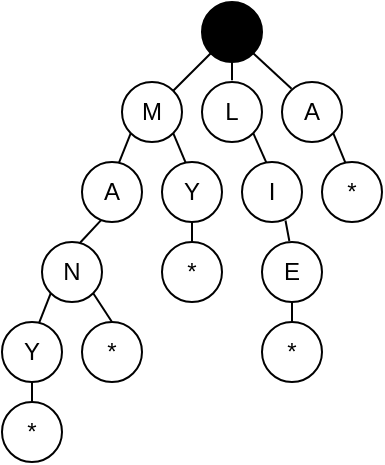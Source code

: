 <mxfile>
    <diagram id="dPE2RsX8EL7WanohQ1Vq" name="Page-1">
        <mxGraphModel dx="560" dy="635" grid="1" gridSize="10" guides="1" tooltips="1" connect="1" arrows="1" fold="1" page="1" pageScale="1" pageWidth="850" pageHeight="1100" math="0" shadow="0">
            <root>
                <mxCell id="0"/>
                <mxCell id="1" parent="0"/>
                <mxCell id="28" style="edgeStyle=none;html=1;exitX=1;exitY=1;exitDx=0;exitDy=0;entryX=0.406;entryY=0.011;entryDx=0;entryDy=0;entryPerimeter=0;endArrow=none;endFill=0;" parent="1" source="5" target="15" edge="1">
                    <mxGeometry relative="1" as="geometry"/>
                </mxCell>
                <mxCell id="5" value="L" style="ellipse;whiteSpace=wrap;html=1;aspect=fixed;fillColor=default;" parent="1" vertex="1">
                    <mxGeometry x="170" y="120" width="30" height="30" as="geometry"/>
                </mxCell>
                <mxCell id="6" style="edgeStyle=none;html=1;exitX=0;exitY=1;exitDx=0;exitDy=0;entryX=1;entryY=0;entryDx=0;entryDy=0;endArrow=none;endFill=0;" parent="1" source="8" target="11" edge="1">
                    <mxGeometry relative="1" as="geometry"/>
                </mxCell>
                <mxCell id="24" style="edgeStyle=none;html=1;exitX=0.5;exitY=1;exitDx=0;exitDy=0;entryX=0.5;entryY=-0.031;entryDx=0;entryDy=0;entryPerimeter=0;endArrow=none;endFill=0;" parent="1" source="8" target="5" edge="1">
                    <mxGeometry relative="1" as="geometry"/>
                </mxCell>
                <mxCell id="25" style="edgeStyle=none;html=1;exitX=1;exitY=1;exitDx=0;exitDy=0;entryX=0.16;entryY=0.113;entryDx=0;entryDy=0;entryPerimeter=0;endArrow=none;endFill=0;" parent="1" source="8" target="14" edge="1">
                    <mxGeometry relative="1" as="geometry"/>
                </mxCell>
                <mxCell id="8" value="" style="ellipse;whiteSpace=wrap;html=1;aspect=fixed;fillColor=#000000;" parent="1" vertex="1">
                    <mxGeometry x="170" y="80" width="30" height="30" as="geometry"/>
                </mxCell>
                <mxCell id="26" style="edgeStyle=none;html=1;exitX=0;exitY=1;exitDx=0;exitDy=0;entryX=0.617;entryY=0.011;entryDx=0;entryDy=0;entryPerimeter=0;endArrow=none;endFill=0;" parent="1" source="11" target="13" edge="1">
                    <mxGeometry relative="1" as="geometry"/>
                </mxCell>
                <mxCell id="27" style="edgeStyle=none;html=1;exitX=1;exitY=1;exitDx=0;exitDy=0;entryX=0.394;entryY=0.011;entryDx=0;entryDy=0;entryPerimeter=0;endArrow=none;endFill=0;" parent="1" source="11" target="12" edge="1">
                    <mxGeometry relative="1" as="geometry"/>
                </mxCell>
                <mxCell id="11" value="M" style="ellipse;whiteSpace=wrap;html=1;aspect=fixed;" parent="1" vertex="1">
                    <mxGeometry x="130" y="120" width="30" height="30" as="geometry"/>
                </mxCell>
                <mxCell id="31" style="edgeStyle=none;html=1;exitX=0.5;exitY=1;exitDx=0;exitDy=0;entryX=0.5;entryY=0;entryDx=0;entryDy=0;endArrow=none;endFill=0;" parent="1" source="12" target="21" edge="1">
                    <mxGeometry relative="1" as="geometry"/>
                </mxCell>
                <mxCell id="12" value="Y" style="ellipse;whiteSpace=wrap;html=1;aspect=fixed;" parent="1" vertex="1">
                    <mxGeometry x="150" y="160" width="30" height="30" as="geometry"/>
                </mxCell>
                <mxCell id="32" style="edgeStyle=none;html=1;exitX=0.315;exitY=0.972;exitDx=0;exitDy=0;entryX=0.607;entryY=0.042;entryDx=0;entryDy=0;entryPerimeter=0;endArrow=none;endFill=0;exitPerimeter=0;" parent="1" source="13" target="17" edge="1">
                    <mxGeometry relative="1" as="geometry"/>
                </mxCell>
                <mxCell id="13" value="A" style="ellipse;whiteSpace=wrap;html=1;aspect=fixed;" parent="1" vertex="1">
                    <mxGeometry x="110" y="160" width="30" height="30" as="geometry"/>
                </mxCell>
                <mxCell id="29" style="edgeStyle=none;html=1;exitX=1;exitY=1;exitDx=0;exitDy=0;entryX=0.394;entryY=0.022;entryDx=0;entryDy=0;entryPerimeter=0;endArrow=none;endFill=0;" parent="1" source="14" target="16" edge="1">
                    <mxGeometry relative="1" as="geometry"/>
                </mxCell>
                <mxCell id="14" value="A" style="ellipse;whiteSpace=wrap;html=1;aspect=fixed;fillColor=default;" parent="1" vertex="1">
                    <mxGeometry x="210" y="120" width="30" height="30" as="geometry"/>
                </mxCell>
                <mxCell id="30" style="edgeStyle=none;html=1;exitX=0.725;exitY=0.975;exitDx=0;exitDy=0;entryX=0.456;entryY=-0.016;entryDx=0;entryDy=0;entryPerimeter=0;endArrow=none;endFill=0;exitPerimeter=0;" parent="1" source="15" target="22" edge="1">
                    <mxGeometry relative="1" as="geometry"/>
                </mxCell>
                <mxCell id="15" value="I" style="ellipse;whiteSpace=wrap;html=1;aspect=fixed;fillColor=default;" parent="1" vertex="1">
                    <mxGeometry x="190" y="160" width="30" height="30" as="geometry"/>
                </mxCell>
                <mxCell id="16" value="*" style="ellipse;whiteSpace=wrap;html=1;aspect=fixed;fillColor=default;" parent="1" vertex="1">
                    <mxGeometry x="230" y="160" width="30" height="30" as="geometry"/>
                </mxCell>
                <mxCell id="33" style="edgeStyle=none;html=1;exitX=1;exitY=1;exitDx=0;exitDy=0;entryX=0.5;entryY=0;entryDx=0;entryDy=0;endArrow=none;endFill=0;" parent="1" source="17" target="19" edge="1">
                    <mxGeometry relative="1" as="geometry"/>
                </mxCell>
                <mxCell id="34" style="edgeStyle=none;html=1;exitX=0;exitY=1;exitDx=0;exitDy=0;entryX=0.607;entryY=0.042;entryDx=0;entryDy=0;entryPerimeter=0;endArrow=none;endFill=0;" parent="1" source="17" target="18" edge="1">
                    <mxGeometry relative="1" as="geometry"/>
                </mxCell>
                <mxCell id="17" value="N" style="ellipse;whiteSpace=wrap;html=1;aspect=fixed;" parent="1" vertex="1">
                    <mxGeometry x="90" y="200" width="30" height="30" as="geometry"/>
                </mxCell>
                <mxCell id="35" style="edgeStyle=none;html=1;exitX=0.5;exitY=1;exitDx=0;exitDy=0;entryX=0.5;entryY=0;entryDx=0;entryDy=0;endArrow=none;endFill=0;" parent="1" source="18" target="20" edge="1">
                    <mxGeometry relative="1" as="geometry"/>
                </mxCell>
                <mxCell id="18" value="Y" style="ellipse;whiteSpace=wrap;html=1;aspect=fixed;" parent="1" vertex="1">
                    <mxGeometry x="70" y="240" width="30" height="30" as="geometry"/>
                </mxCell>
                <mxCell id="19" value="*" style="ellipse;whiteSpace=wrap;html=1;aspect=fixed;" parent="1" vertex="1">
                    <mxGeometry x="110" y="240" width="30" height="30" as="geometry"/>
                </mxCell>
                <mxCell id="20" value="*" style="ellipse;whiteSpace=wrap;html=1;aspect=fixed;" parent="1" vertex="1">
                    <mxGeometry x="70" y="280" width="30" height="30" as="geometry"/>
                </mxCell>
                <mxCell id="21" value="*" style="ellipse;whiteSpace=wrap;html=1;aspect=fixed;" parent="1" vertex="1">
                    <mxGeometry x="150" y="200" width="30" height="30" as="geometry"/>
                </mxCell>
                <mxCell id="36" style="edgeStyle=none;html=1;exitX=0.5;exitY=1;exitDx=0;exitDy=0;entryX=0.5;entryY=0;entryDx=0;entryDy=0;endArrow=none;endFill=0;" parent="1" source="22" target="23" edge="1">
                    <mxGeometry relative="1" as="geometry"/>
                </mxCell>
                <mxCell id="22" value="E" style="ellipse;whiteSpace=wrap;html=1;aspect=fixed;" parent="1" vertex="1">
                    <mxGeometry x="200" y="200" width="30" height="30" as="geometry"/>
                </mxCell>
                <mxCell id="23" value="*" style="ellipse;whiteSpace=wrap;html=1;aspect=fixed;" parent="1" vertex="1">
                    <mxGeometry x="200" y="240" width="30" height="30" as="geometry"/>
                </mxCell>
            </root>
        </mxGraphModel>
    </diagram>
</mxfile>